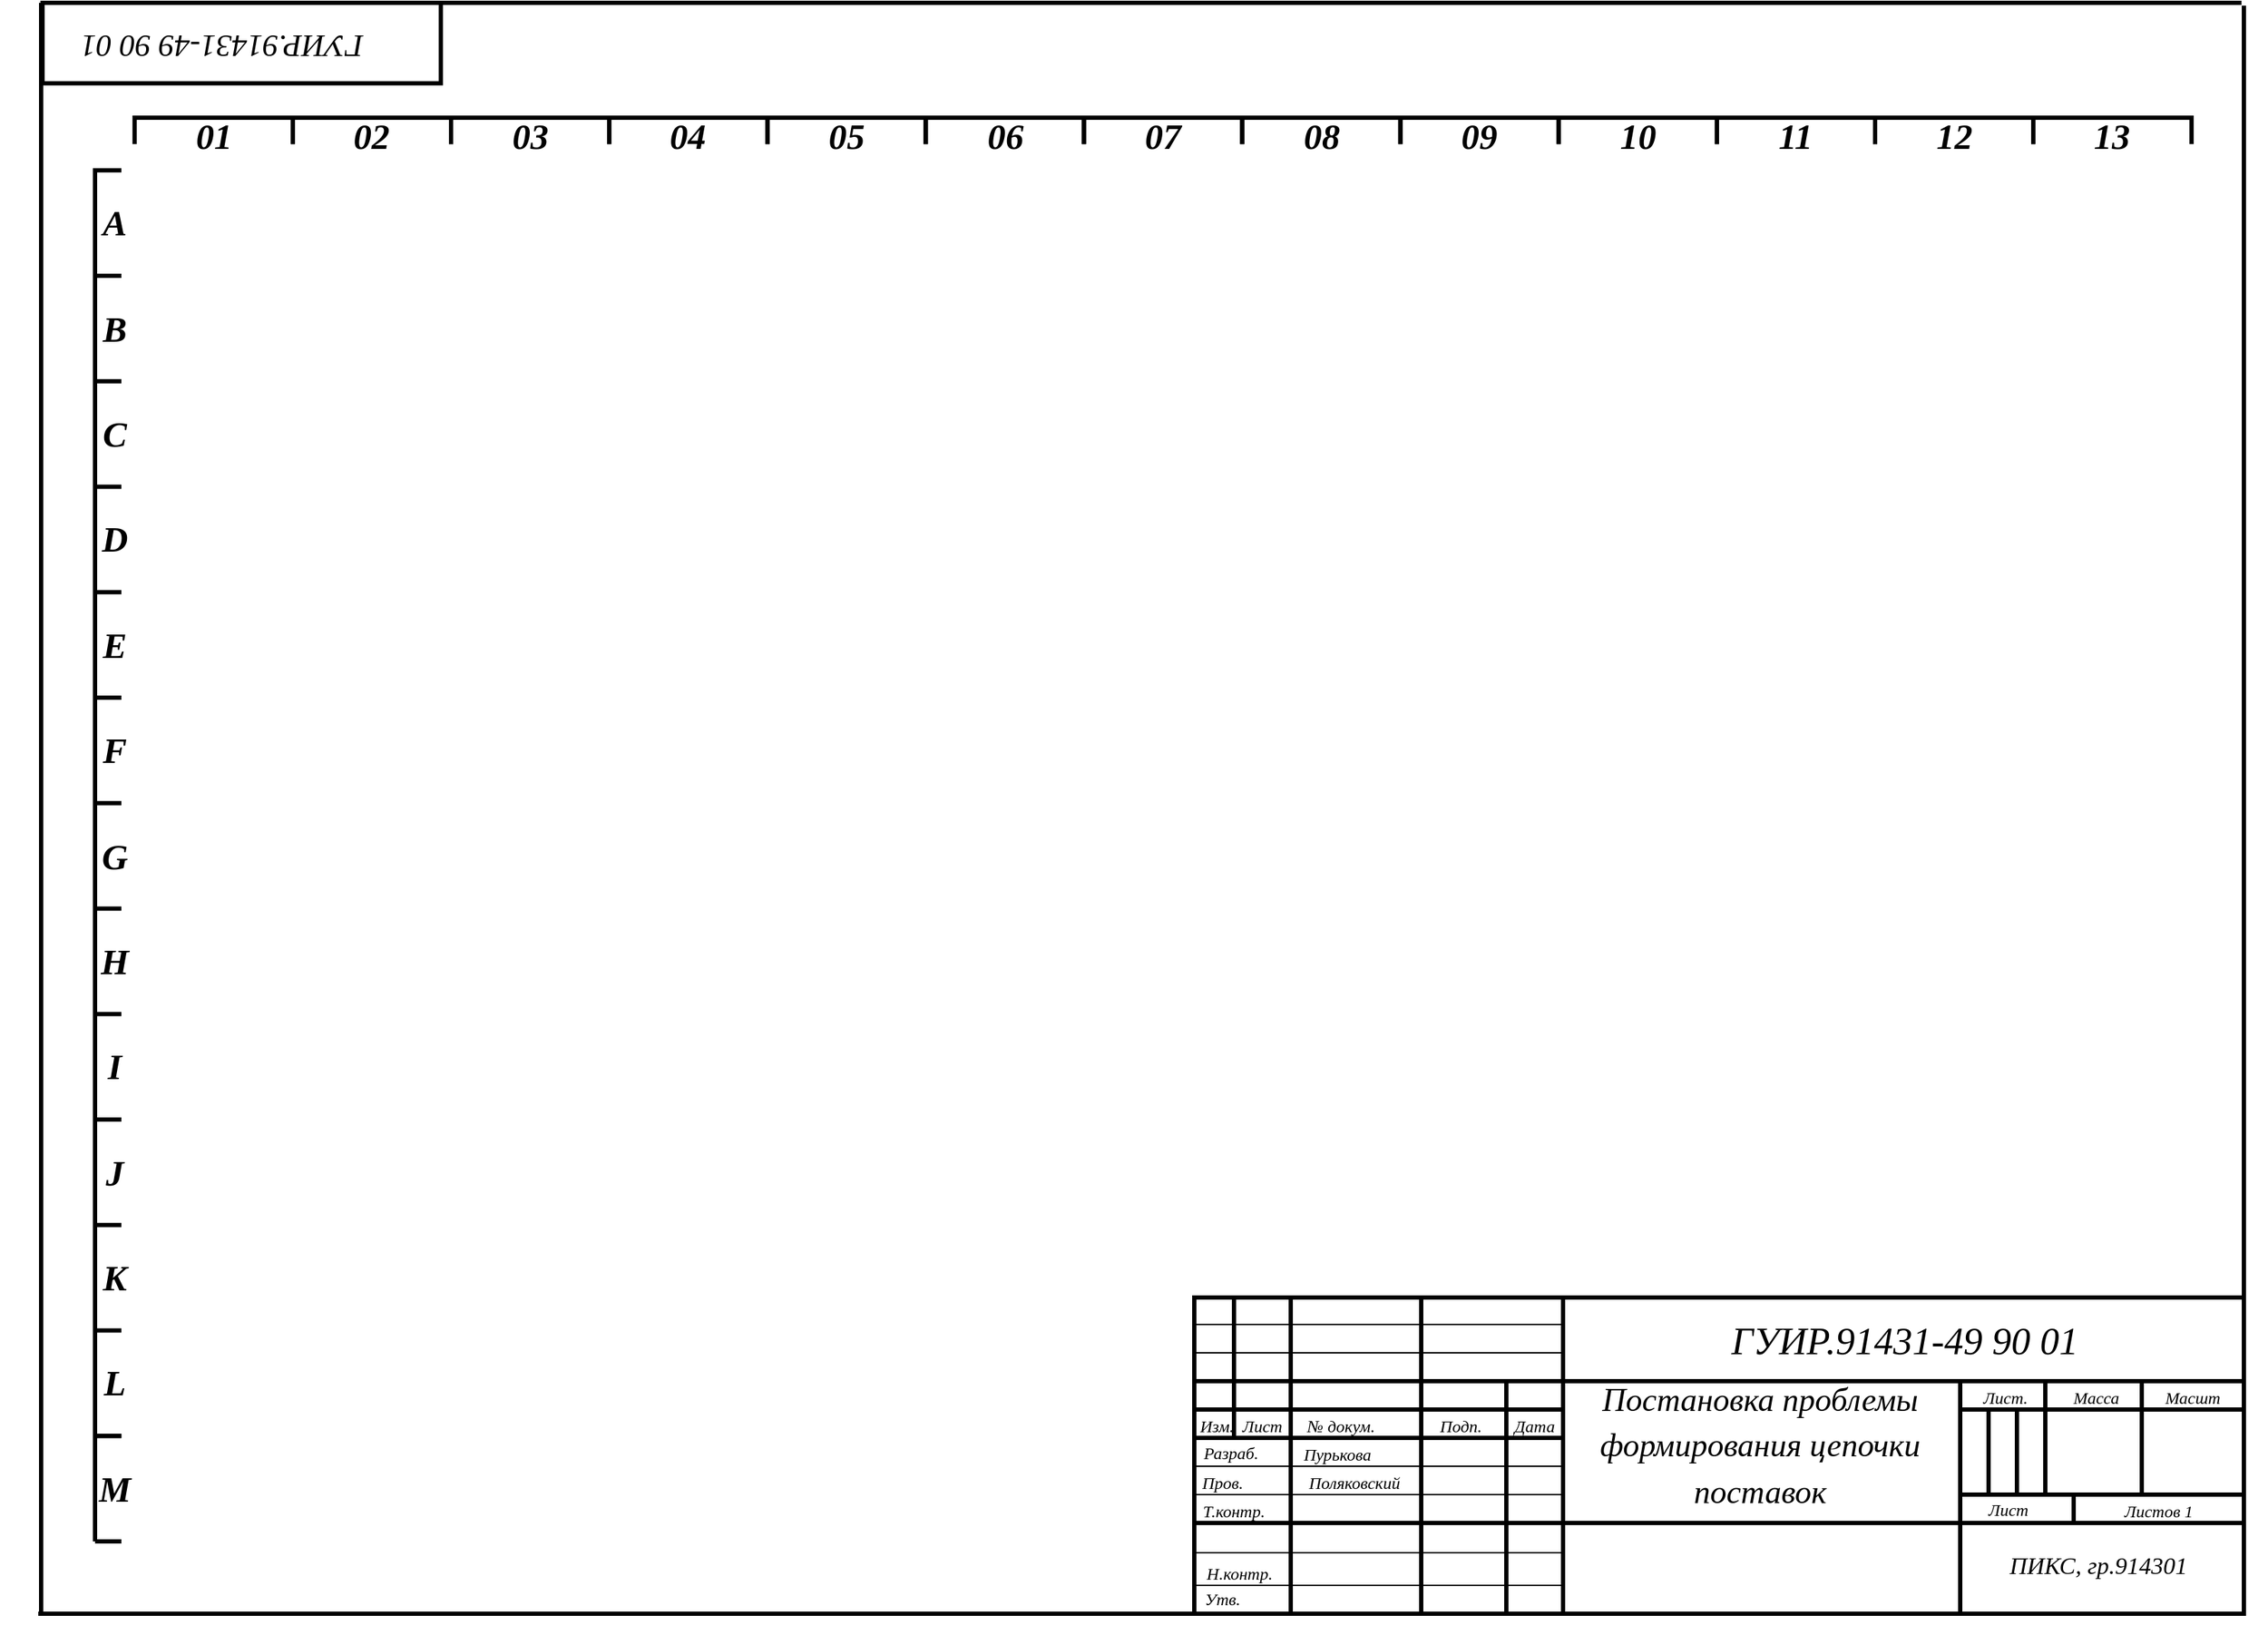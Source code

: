 <mxfile version="20.5.1" type="device"><diagram name="Страница-1" id="Страница-1"><mxGraphModel dx="2595" dy="1428" grid="1" gridSize="1" guides="1" tooltips="1" connect="1" arrows="1" fold="1" page="0" pageScale="1" pageWidth="1654" pageHeight="1169" math="0" shadow="0"><root><mxCell id="0"/><mxCell id="1" value="Блок-схема" style="" parent="0"/><mxCell id="3" value="&lt;font style=&quot;direction: ltr ; letter-spacing: 0px ; line-height: 120% ; opacity: 1 ; font-size: 25px ; font-family: &amp;#34;gost type b&amp;#34;&quot;&gt;&lt;span style=&quot;font-family: monospace ; font-size: 0px&quot;&gt;%3CmxGraphModel%3E%3Croot%3E%3CmxCell%20id%3D%220%22%2F%3E%3CmxCell%20id%3D%221%22%20parent%3D%220%22%2F%3E%3CmxCell%20id%3D%222%22%20value%3D%22%D0%93%D0%A3%D0%98%D0%A0.503.017%D0%944%22%20style%3D%22text%3Bhtml%3D1%3BstrokeColor%3Dnone%3BfillColor%3Dnone%3Balign%3Dcenter%3BverticalAlign%3Dmiddle%3BwhiteSpace%3Dwrap%3Brounded%3D0%3BfontFamily%3DVerdana%3BfontStyle%3D2%3BfontSize%3D20%3Brotation%3D-180%3B%22%20vertex%3D%221%22%20parent%3D%221%22%3E%3CmxGeometry%20x%3D%221176%22%20y%3D%22836%22%20width%3D%22346%22%20height%3D%2220%22%20as%3D%22geometry%22%2F%3E%3C%2FmxCell%3E%3C%2Froot%3E%3C%2FmxGraphModel%3E&lt;/span&gt;&lt;i&gt;&lt;br&gt;&lt;/i&gt;&lt;/font&gt;" style="verticalAlign=middle;align=center;vsdxID=54;rotation=180;fillColor=#FFFFFF;gradientColor=none;shape=stencil(nZBLDoAgDERP0z3SIyjew0SURgSD+Lu9kMZoXLhwN9O+tukAlrNpJg1SzDH4QW/URgNYgZTkjA4UkwJUgGXng+6DX1zLfmoymdXo17xh5zmRJ6Q42BWCfc2oJfdAr+Yv+AP9Cb7OJ3H/2JG1HNGz/84klThPVCc=);strokeColor=#000000;strokeWidth=3;spacingTop=-2;spacingBottom=-2;spacingLeft=-2;spacingRight=-2;labelBackgroundColor=none;rounded=0;html=1;whiteSpace=wrap;" parent="1" vertex="1"><mxGeometry x="80.001" y="16" width="280.787" height="56.767" as="geometry"/></mxCell><mxCell id="247" style="vsdxID=415;edgeStyle=none;startArrow=none;endArrow=none;startSize=5;endSize=5;strokeWidth=3;strokeColor=#000000;spacingTop=0;spacingBottom=0;spacingLeft=0;spacingRight=0;verticalAlign=middle;html=1;labelBackgroundColor=#ffffff;rounded=0;" parent="1" edge="1"><mxGeometry relative="1" as="geometry"><Array as="points"/><mxPoint x="1632" y="18" as="sourcePoint"/><mxPoint x="1632" y="1152" as="targetPoint"/></mxGeometry></mxCell><mxCell id="162" parent="1" vertex="1"><mxGeometry x="532.048" y="1072.237" as="geometry"/></mxCell><mxCell id="178" style="vsdxID=1;edgeStyle=none;startArrow=none;endArrow=none;startSize=5;endSize=5;strokeWidth=3;strokeColor=#000000;spacingTop=0;spacingBottom=0;spacingLeft=0;spacingRight=0;verticalAlign=middle;html=1;labelBackgroundColor=#ffffff;rounded=0;" parent="1" edge="1"><mxGeometry relative="1" as="geometry"><Array as="points"/><mxPoint x="79" y="19" as="sourcePoint"/><mxPoint x="79" y="1152" as="targetPoint"/></mxGeometry></mxCell><mxCell id="SG_h4w64h7bcIv2XkQQY-257" style="vsdxID=1;edgeStyle=none;startArrow=none;endArrow=none;startSize=5;endSize=5;strokeWidth=3;strokeColor=#000000;spacingTop=0;spacingBottom=0;spacingLeft=0;spacingRight=0;verticalAlign=middle;html=1;labelBackgroundColor=#ffffff;rounded=0;" parent="1" edge="1"><mxGeometry relative="1" as="geometry"><Array as="points"/><mxPoint x="79" y="19" as="sourcePoint"/><mxPoint x="79" y="1152" as="targetPoint"/></mxGeometry></mxCell><mxCell id="SG_h4w64h7bcIv2XkQQY-258" style="vsdxID=1;edgeStyle=none;startArrow=none;endArrow=none;startSize=5;endSize=5;strokeWidth=3;strokeColor=#000000;spacingTop=0;spacingBottom=0;spacingLeft=0;spacingRight=0;verticalAlign=middle;html=1;labelBackgroundColor=#ffffff;rounded=0;" parent="1" edge="1"><mxGeometry relative="1" as="geometry"><Array as="points"/><mxPoint x="79" y="16" as="sourcePoint"/><mxPoint x="79" y="1152" as="targetPoint"/></mxGeometry></mxCell><mxCell id="4" style="vsdxID=55;fillColor=none;gradientColor=none;shape=stencil(nZBJDoAgDEVP0z3SIzjcw0SURgSDON1eSBcOCxPd/d++tukHzCddjwqkmIJ3vVqpCRqwACnJauUpRAVYAuat86rzbrYN+7FOZFKDW9KGjecyIdKMFPvdVwwbsi/wC/oT/HT+AUdxftmSMRzStf9MJZY4USwP);strokeColor=#000000;strokeWidth=3;labelBackgroundColor=#ffffff;rounded=0;html=1;whiteSpace=wrap;" parent="1" vertex="1"><mxGeometry x="892" y="929" width="740" height="223" as="geometry"/></mxCell><mxCell id="220" style="vsdxID=327;edgeStyle=none;startArrow=none;endArrow=none;startSize=5;endSize=5;strokeWidth=2;strokeColor=#000000;spacingTop=0;spacingBottom=0;spacingLeft=0;spacingRight=0;verticalAlign=middle;html=1;labelBackgroundColor=#ffffff;rounded=0;" parent="1" edge="1"><mxGeometry relative="1" as="geometry"><mxPoint as="offset"/><Array as="points"/><mxPoint x="1342.246" y="916" as="sourcePoint"/><mxPoint x="1342.246" y="916" as="targetPoint"/></mxGeometry></mxCell><mxCell id="158" parent="1" vertex="1"><mxGeometry x="1342.246" y="916" as="geometry"/></mxCell><mxCell id="Q-lPUFiyH47kikpAy72y-316" value="Изм." style="text;html=1;strokeColor=none;fillColor=none;align=center;verticalAlign=middle;whiteSpace=wrap;rounded=0;fontFamily=Verdana;fontStyle=2" parent="1" vertex="1"><mxGeometry x="888" y="1010" width="40" height="20" as="geometry"/></mxCell><mxCell id="Q-lPUFiyH47kikpAy72y-317" value="Лист" style="text;html=1;strokeColor=none;fillColor=none;align=center;verticalAlign=middle;whiteSpace=wrap;rounded=0;fontFamily=Verdana;fontStyle=2" parent="1" vertex="1"><mxGeometry x="920" y="1010" width="40" height="20" as="geometry"/></mxCell><mxCell id="Q-lPUFiyH47kikpAy72y-318" value="№ докум." style="text;html=1;strokeColor=none;fillColor=none;align=center;verticalAlign=middle;whiteSpace=wrap;rounded=0;fontFamily=Verdana;fontStyle=2" parent="1" vertex="1"><mxGeometry x="960" y="1010" width="71" height="20" as="geometry"/></mxCell><mxCell id="Q-lPUFiyH47kikpAy72y-304" style="vsdxID=327;edgeStyle=none;startArrow=none;endArrow=none;startSize=5;endSize=5;strokeWidth=2;strokeColor=#000000;spacingTop=0;spacingBottom=0;spacingLeft=0;spacingRight=0;verticalAlign=middle;html=1;labelBackgroundColor=#ffffff;rounded=0;" parent="1" edge="1"><mxGeometry relative="1" as="geometry"><mxPoint as="offset"/><Array as="points"/><mxPoint x="1342.246" y="917" as="sourcePoint"/><mxPoint x="1342.246" y="917" as="targetPoint"/></mxGeometry></mxCell><mxCell id="Q-lPUFiyH47kikpAy72y-305" parent="1" vertex="1"><mxGeometry x="1342.246" y="917" as="geometry"/></mxCell><mxCell id="Q-lPUFiyH47kikpAy72y-306" value="Утв." style="text;html=1;strokeColor=none;fillColor=none;align=center;verticalAlign=middle;whiteSpace=wrap;rounded=0;fontStyle=2;fontFamily=Verdana;" parent="1" vertex="1"><mxGeometry x="892" y="1118" width="40" height="48" as="geometry"/></mxCell><mxCell id="Q-lPUFiyH47kikpAy72y-307" value="Н.контр." style="text;html=1;strokeColor=none;fillColor=none;align=center;verticalAlign=middle;whiteSpace=wrap;rounded=0;fontFamily=Verdana;fontStyle=2" parent="1" vertex="1"><mxGeometry x="904" y="1114" width="40" height="20" as="geometry"/></mxCell><mxCell id="Q-lPUFiyH47kikpAy72y-308" value="Пров." style="text;html=1;strokeColor=none;fillColor=none;align=center;verticalAlign=middle;whiteSpace=wrap;rounded=0;fontFamily=Verdana;fontStyle=2" parent="1" vertex="1"><mxGeometry x="892" y="1050" width="40" height="20" as="geometry"/></mxCell><mxCell id="Q-lPUFiyH47kikpAy72y-309" value="Разраб." style="text;html=1;strokeColor=none;fillColor=none;align=center;verticalAlign=middle;whiteSpace=wrap;rounded=0;fontFamily=Verdana;fontStyle=2" parent="1" vertex="1"><mxGeometry x="898" y="1029" width="40" height="20" as="geometry"/></mxCell><mxCell id="Q-lPUFiyH47kikpAy72y-310" value="Т.контр." style="text;html=1;strokeColor=none;fillColor=none;align=center;verticalAlign=middle;whiteSpace=wrap;rounded=0;fontFamily=Verdana;fontStyle=2" parent="1" vertex="1"><mxGeometry x="900" y="1070" width="40" height="20" as="geometry"/></mxCell><mxCell id="Q-lPUFiyH47kikpAy72y-311" value="Подп." style="text;html=1;strokeColor=none;fillColor=none;align=center;verticalAlign=middle;whiteSpace=wrap;rounded=0;fontFamily=Verdana;fontStyle=2" parent="1" vertex="1"><mxGeometry x="1060" y="1010" width="40" height="20" as="geometry"/></mxCell><mxCell id="Q-lPUFiyH47kikpAy72y-312" value="Дата" style="text;html=1;strokeColor=none;fillColor=none;align=center;verticalAlign=middle;whiteSpace=wrap;rounded=0;fontFamily=Verdana;fontStyle=2" parent="1" vertex="1"><mxGeometry x="1112" y="1010" width="40" height="20" as="geometry"/></mxCell><mxCell id="Q-lPUFiyH47kikpAy72y-313" value="Лист." style="text;html=1;strokeColor=none;fillColor=none;align=center;verticalAlign=middle;whiteSpace=wrap;rounded=0;fontFamily=Verdana;fontStyle=2" parent="1" vertex="1"><mxGeometry x="1444" y="990" width="40" height="20" as="geometry"/></mxCell><mxCell id="Q-lPUFiyH47kikpAy72y-314" value="Масса" style="text;html=1;strokeColor=none;fillColor=none;align=center;verticalAlign=middle;whiteSpace=wrap;rounded=0;fontFamily=Verdana;fontStyle=2" parent="1" vertex="1"><mxGeometry x="1508" y="990" width="40" height="20" as="geometry"/></mxCell><mxCell id="Q-lPUFiyH47kikpAy72y-315" value="Масшт" style="text;html=1;strokeColor=none;fillColor=none;align=center;verticalAlign=middle;whiteSpace=wrap;rounded=0;fontFamily=Verdana;fontStyle=2" parent="1" vertex="1"><mxGeometry x="1576" y="990" width="40" height="20" as="geometry"/></mxCell><mxCell id="1cTyBlSfQX7XKsC4c9tB-522" value="" style="group" vertex="1" connectable="0" parent="1"><mxGeometry x="117" y="97" width="1478.11" height="1004" as="geometry"/></mxCell><mxCell id="1cTyBlSfQX7XKsC4c9tB-468" style="vsdxID=136;fillColor=#FFFFFF;gradientColor=none;shape=stencil(UzV2Ls5ILEhVNTIoLinKz04tz0wpyVA1dlE1MsrMy0gtyiwBslSNXVWNndPyi1LTi/JL81Ig/IJEkEoQKze/DGRCBUSfoYEBSI+RQSUq3w2iOCczD49iPErJVIhmPZCBcDjEz8hy6J4ECkECyNgVAA==);strokeWidth=3;points=[];labelBackgroundColor=#ffffff;rounded=0;html=1;whiteSpace=wrap;" vertex="1" parent="1cTyBlSfQX7XKsC4c9tB-522"><mxGeometry x="27.889" width="111.555" height="18.593" as="geometry"/></mxCell><mxCell id="1cTyBlSfQX7XKsC4c9tB-469" style="vsdxID=137;fillColor=#FFFFFF;gradientColor=none;shape=stencil(UzV2Ls5ILEhVNTIoLinKz04tz0wpyVA1dlE1MsrMy0gtyiwBslSNXVWNndPyi1LTi/JL81Ig/IJEkEoQKze/DGRCBUSfoYEBSI+RQSUq3w2iOCczD49iPErJVIhmPZCBcDjEz8hy6J4ECkECyNgVAA==);strokeWidth=3;points=[];labelBackgroundColor=#ffffff;rounded=0;html=1;whiteSpace=wrap;" vertex="1" parent="1cTyBlSfQX7XKsC4c9tB-522"><mxGeometry x="139.444" width="111.555" height="18.593" as="geometry"/></mxCell><mxCell id="1cTyBlSfQX7XKsC4c9tB-470" style="vsdxID=138;fillColor=#FFFFFF;gradientColor=none;shape=stencil(UzV2Ls5ILEhVNTIoLinKz04tz0wpyVA1dlE1MsrMy0gtyiwBslSNXVWNndPyi1LTi/JL81Ig/IJEkEoQKze/DGRCBUSfoYEBSI+RQSUq3w2iOCczD49iPErJVIhmPZCBcDjEz8hy6J4ECkECyNgVAA==);strokeWidth=3;points=[];labelBackgroundColor=#ffffff;rounded=0;html=1;whiteSpace=wrap;" vertex="1" parent="1cTyBlSfQX7XKsC4c9tB-522"><mxGeometry x="251.0" width="111.555" height="18.593" as="geometry"/></mxCell><mxCell id="1cTyBlSfQX7XKsC4c9tB-471" style="vsdxID=139;fillColor=#FFFFFF;gradientColor=none;shape=stencil(UzV2Ls5ILEhVNTIoLinKz04tz0wpyVA1dlE1MsrMy0gtyiwBslSNXVWNndPyi1LTi/JL81Ig/IJEkEoQKze/DGRCBUSfoYEBSI+RQSUq3w2iOCczD49iPErJVIhmPZCBcDjEz8hy6J4ECkECyNgVAA==);strokeWidth=3;points=[];labelBackgroundColor=#ffffff;rounded=0;html=1;whiteSpace=wrap;" vertex="1" parent="1cTyBlSfQX7XKsC4c9tB-522"><mxGeometry x="362.555" width="111.555" height="18.593" as="geometry"/></mxCell><mxCell id="1cTyBlSfQX7XKsC4c9tB-472" style="vsdxID=140;fillColor=#FFFFFF;gradientColor=none;shape=stencil(UzV2Ls5ILEhVNTIoLinKz04tz0wpyVA1dlE1MsrMy0gtyiwBslSNXVWNndPyi1LTi/JL81Ig/IJEkEoQKze/DGRCBUSfoYEBSI+RQSUq3w2iOCczD49iPErJVIhmPZCBcDjEz8hy6J4ECkECyNgVAA==);strokeWidth=3;points=[];labelBackgroundColor=#ffffff;rounded=0;html=1;whiteSpace=wrap;" vertex="1" parent="1cTyBlSfQX7XKsC4c9tB-522"><mxGeometry x="474.111" width="111.555" height="18.593" as="geometry"/></mxCell><mxCell id="1cTyBlSfQX7XKsC4c9tB-473" style="vsdxID=141;fillColor=#FFFFFF;gradientColor=none;shape=stencil(UzV2Ls5ILEhVNTIoLinKz04tz0wpyVA1dlE1MsrMy0gtyiwBslSNXVWNndPyi1LTi/JL81Ig/IJEkEoQKze/DGRCBUSfoYEBSI+RQSUq3w2iOCczD49iPErJVIhmPZCBcDjEz8hy6J4ECkECyNgVAA==);strokeWidth=3;points=[];labelBackgroundColor=#ffffff;rounded=0;html=1;whiteSpace=wrap;" vertex="1" parent="1cTyBlSfQX7XKsC4c9tB-522"><mxGeometry x="585.666" width="111.555" height="18.593" as="geometry"/></mxCell><mxCell id="1cTyBlSfQX7XKsC4c9tB-474" style="vsdxID=142;fillColor=#FFFFFF;gradientColor=none;shape=stencil(UzV2Ls5ILEhVNTIoLinKz04tz0wpyVA1dlE1MsrMy0gtyiwBslSNXVWNndPyi1LTi/JL81Ig/IJEkEoQKze/DGRCBUSfoYEBSI+RQSUq3w2iOCczD49iPErJVIhmPZCBcDjEz8hy6J4ECkECyNgVAA==);strokeWidth=3;points=[];labelBackgroundColor=#ffffff;rounded=0;html=1;whiteSpace=wrap;" vertex="1" parent="1cTyBlSfQX7XKsC4c9tB-522"><mxGeometry x="697.222" width="111.555" height="18.593" as="geometry"/></mxCell><mxCell id="1cTyBlSfQX7XKsC4c9tB-475" style="vsdxID=143;fillColor=#FFFFFF;gradientColor=none;shape=stencil(UzV2Ls5ILEhVNTIoLinKz04tz0wpyVA1dlE1MsrMy0gtyiwBslSNXVWNndPyi1LTi/JL81Ig/IJEkEoQKze/DGRCBUSfoYEBSI+RQSUq3w2iOCczD49iPErJVIhmPZCBcDjEz8hy6J4ECkECyNgVAA==);strokeWidth=3;points=[];labelBackgroundColor=#ffffff;rounded=0;html=1;whiteSpace=wrap;" vertex="1" parent="1cTyBlSfQX7XKsC4c9tB-522"><mxGeometry x="808.777" width="111.555" height="18.593" as="geometry"/></mxCell><mxCell id="1cTyBlSfQX7XKsC4c9tB-476" style="vsdxID=144;fillColor=#FFFFFF;gradientColor=none;shape=stencil(UzV2Ls5ILEhVNTIoLinKz04tz0wpyVA1dlE1MsrMy0gtyiwBslSNXVWNndPyi1LTi/JL81Ig/IJEkEoQKze/DGRCBUSfoYEBSI+RQSUq3w2iOCczD49iPErJVIhmPZCBcDjEz8hy6J4ECkECyNgVAA==);strokeWidth=3;points=[];labelBackgroundColor=#ffffff;rounded=0;html=1;whiteSpace=wrap;" vertex="1" parent="1cTyBlSfQX7XKsC4c9tB-522"><mxGeometry x="920.333" width="111.555" height="18.593" as="geometry"/></mxCell><mxCell id="1cTyBlSfQX7XKsC4c9tB-477" style="vsdxID=145;fillColor=#FFFFFF;gradientColor=none;shape=stencil(UzV2Ls5ILEhVNTIoLinKz04tz0wpyVA1dlE1MsrMy0gtyiwBslSNXVWNndPyi1LTi/JL81Ig/IJEkEoQKze/DGRCBUSfoYEBSI+RQSUq3w2iOCczD49iPErJVIhmPZCBcDjEz8hy6J4ECkECyNgVAA==);strokeWidth=3;points=[];labelBackgroundColor=#ffffff;rounded=0;html=1;whiteSpace=wrap;" vertex="1" parent="1cTyBlSfQX7XKsC4c9tB-522"><mxGeometry x="1031.888" width="111.555" height="18.593" as="geometry"/></mxCell><mxCell id="1cTyBlSfQX7XKsC4c9tB-478" style="vsdxID=146;fillColor=#FFFFFF;gradientColor=none;shape=stencil(UzV2Ls5ILEhVNTIoLinKz04tz0wpyVA1dlE1MsrMy0gtyiwBslSNXVWNndPyi1LTi/JL81Ig/IJEkEoQKze/DGRCBUSfoYEBSI+RQSUq3w2iOCczD49iPErJVIhmPZCBcDjEz8hy6J4ECkECyNgVAA==);strokeWidth=3;points=[];labelBackgroundColor=#ffffff;rounded=0;html=1;whiteSpace=wrap;" vertex="1" parent="1cTyBlSfQX7XKsC4c9tB-522"><mxGeometry x="1143.444" width="111.555" height="18.593" as="geometry"/></mxCell><mxCell id="1cTyBlSfQX7XKsC4c9tB-479" style="vsdxID=147;fillColor=#FFFFFF;gradientColor=none;shape=stencil(UzV2Ls5ILEhVNTIoLinKz04tz0wpyVA1dlE1MsrMy0gtyiwBslSNXVWNndPyi1LTi/JL81Ig/IJEkEoQKze/DGRCBUSfoYEBSI+RQSUq3w2iOCczD49iPErJVIhmPZCBcDjEz8hy6J4ECkECyNgVAA==);strokeWidth=3;points=[];labelBackgroundColor=#ffffff;rounded=0;html=1;whiteSpace=wrap;" vertex="1" parent="1cTyBlSfQX7XKsC4c9tB-522"><mxGeometry x="1254.999" width="111.555" height="18.593" as="geometry"/></mxCell><mxCell id="1cTyBlSfQX7XKsC4c9tB-480" style="vsdxID=148;fillColor=#FFFFFF;gradientColor=none;shape=stencil(UzV2Ls5ILEhVNTIoLinKz04tz0wpyVA1dlE1MsrMy0gtyiwBslSNXVWNndPyi1LTi/JL81Ig/IJEkEoQKze/DGRCBUSfoYEBSI+RQSUq3w2iOCczD49iPErJVIhmPZCBcDjEz8hy6J4ECkECyNgVAA==);strokeWidth=3;points=[];labelBackgroundColor=#ffffff;rounded=0;html=1;whiteSpace=wrap;" vertex="1" parent="1cTyBlSfQX7XKsC4c9tB-522"><mxGeometry x="1366.555" width="111.555" height="18.593" as="geometry"/></mxCell><mxCell id="1cTyBlSfQX7XKsC4c9tB-481" style="vsdxID=149;fillColor=#FFFFFF;gradientColor=none;shape=stencil(nY9LDoAgDERP0z3SI/i5BwkoRAUC+Lu9kGo0Lt3NtK/tFLCOWngFnMUU3Kg2I5MGbIBzY7UKJmUF2ALWvQtqCG6xkrwXhSxqdmvZsNNcxViZ4ewgT64jdDL2hf4E7wsXmsWThd549765c4l+xvYE);strokeWidth=3;points=[];labelBackgroundColor=#ffffff;rounded=0;html=1;whiteSpace=wrap;" vertex="1" parent="1cTyBlSfQX7XKsC4c9tB-522"><mxGeometry y="37.185" width="18.593" height="74.37" as="geometry"/></mxCell><mxCell id="1cTyBlSfQX7XKsC4c9tB-482" style="vsdxID=153;fillColor=#FFFFFF;gradientColor=none;shape=stencil(nY9LDoAgDERP0z3SI/i5BwkoRAUC+Lu9kGo0Lt3NtK/tFLCOWngFnMUU3Kg2I5MGbIBzY7UKJmUF2ALWvQtqCG6xkrwXhSxqdmvZsNNcxViZ4ewgT64jdDL2hf4E7wsXmsWThd549765c4l+xvYE);strokeWidth=3;points=[];labelBackgroundColor=#ffffff;rounded=0;html=1;whiteSpace=wrap;" vertex="1" parent="1cTyBlSfQX7XKsC4c9tB-522"><mxGeometry y="111.556" width="18.593" height="74.37" as="geometry"/></mxCell><mxCell id="1cTyBlSfQX7XKsC4c9tB-483" style="vsdxID=156;fillColor=#FFFFFF;gradientColor=none;shape=stencil(nY9LDoAgDERP0z3SI/i5BwkoRAUC+Lu9kGo0Lt3NtK/tFLCOWngFnMUU3Kg2I5MGbIBzY7UKJmUF2ALWvQtqCG6xkrwXhSxqdmvZsNNcxViZ4ewgT64jdDL2hf4E7wsXmsWThd549765c4l+xvYE);strokeWidth=3;points=[];labelBackgroundColor=#ffffff;rounded=0;html=1;whiteSpace=wrap;" vertex="1" parent="1cTyBlSfQX7XKsC4c9tB-522"><mxGeometry y="185.926" width="18.593" height="74.37" as="geometry"/></mxCell><mxCell id="1cTyBlSfQX7XKsC4c9tB-484" style="vsdxID=159;fillColor=#FFFFFF;gradientColor=none;shape=stencil(nY9LDoAgDERP0z3SI/i5BwkoRAUC+Lu9kGo0Lt3NtK/tFLCOWngFnMUU3Kg2I5MGbIBzY7UKJmUF2ALWvQtqCG6xkrwXhSxqdmvZsNNcxViZ4ewgT64jdDL2hf4E7wsXmsWThd549765c4l+xvYE);strokeWidth=3;points=[];labelBackgroundColor=#ffffff;rounded=0;html=1;whiteSpace=wrap;" vertex="1" parent="1cTyBlSfQX7XKsC4c9tB-522"><mxGeometry y="260.296" width="18.593" height="74.37" as="geometry"/></mxCell><mxCell id="1cTyBlSfQX7XKsC4c9tB-485" style="vsdxID=162;fillColor=#FFFFFF;gradientColor=none;shape=stencil(nY9LDoAgDERP0z3SI/i5BwkoRAUC+Lu9kGo0Lt3NtK/tFLCOWngFnMUU3Kg2I5MGbIBzY7UKJmUF2ALWvQtqCG6xkrwXhSxqdmvZsNNcxViZ4ewgT64jdDL2hf4E7wsXmsWThd549765c4l+xvYE);strokeWidth=3;points=[];labelBackgroundColor=#ffffff;rounded=0;html=1;whiteSpace=wrap;" vertex="1" parent="1cTyBlSfQX7XKsC4c9tB-522"><mxGeometry y="334.667" width="18.593" height="74.37" as="geometry"/></mxCell><mxCell id="1cTyBlSfQX7XKsC4c9tB-486" style="vsdxID=165;fillColor=#FFFFFF;gradientColor=none;shape=stencil(nY9LDoAgDERP0z3SI/i5BwkoRAUC+Lu9kGo0Lt3NtK/tFLCOWngFnMUU3Kg2I5MGbIBzY7UKJmUF2ALWvQtqCG6xkrwXhSxqdmvZsNNcxViZ4ewgT64jdDL2hf4E7wsXmsWThd549765c4l+xvYE);strokeWidth=3;points=[];labelBackgroundColor=#ffffff;rounded=0;html=1;whiteSpace=wrap;" vertex="1" parent="1cTyBlSfQX7XKsC4c9tB-522"><mxGeometry y="409.037" width="18.593" height="74.37" as="geometry"/></mxCell><mxCell id="1cTyBlSfQX7XKsC4c9tB-487" style="vsdxID=168;fillColor=#FFFFFF;gradientColor=none;shape=stencil(nY9LDoAgDERP0z3SI/i5BwkoRAUC+Lu9kGo0Lt3NtK/tFLCOWngFnMUU3Kg2I5MGbIBzY7UKJmUF2ALWvQtqCG6xkrwXhSxqdmvZsNNcxViZ4ewgT64jdDL2hf4E7wsXmsWThd549765c4l+xvYE);strokeWidth=3;points=[];labelBackgroundColor=#ffffff;rounded=0;html=1;whiteSpace=wrap;" vertex="1" parent="1cTyBlSfQX7XKsC4c9tB-522"><mxGeometry y="483.407" width="18.593" height="74.37" as="geometry"/></mxCell><mxCell id="1cTyBlSfQX7XKsC4c9tB-488" style="vsdxID=171;fillColor=#FFFFFF;gradientColor=none;shape=stencil(nY9LDoAgDERP0z3SI/i5BwkoRAUC+Lu9kGo0Lt3NtK/tFLCOWngFnMUU3Kg2I5MGbIBzY7UKJmUF2ALWvQtqCG6xkrwXhSxqdmvZsNNcxViZ4ewgT64jdDL2hf4E7wsXmsWThd549765c4l+xvYE);strokeWidth=3;points=[];labelBackgroundColor=#ffffff;rounded=0;html=1;whiteSpace=wrap;" vertex="1" parent="1cTyBlSfQX7XKsC4c9tB-522"><mxGeometry y="557.778" width="18.593" height="74.37" as="geometry"/></mxCell><mxCell id="1cTyBlSfQX7XKsC4c9tB-489" style="vsdxID=174;fillColor=#FFFFFF;gradientColor=none;shape=stencil(nY9LDoAgDERP0z3SI/i5BwkoRAUC+Lu9kGo0Lt3NtK/tFLCOWngFnMUU3Kg2I5MGbIBzY7UKJmUF2ALWvQtqCG6xkrwXhSxqdmvZsNNcxViZ4ewgT64jdDL2hf4E7wsXmsWThd549765c4l+xvYE);strokeWidth=3;points=[];labelBackgroundColor=#ffffff;rounded=0;html=1;whiteSpace=wrap;" vertex="1" parent="1cTyBlSfQX7XKsC4c9tB-522"><mxGeometry y="632.148" width="18.593" height="74.37" as="geometry"/></mxCell><mxCell id="1cTyBlSfQX7XKsC4c9tB-490" style="vsdxID=177;fillColor=#FFFFFF;gradientColor=none;shape=stencil(nY9LDoAgDERP0z3SI/i5BwkoRAUC+Lu9kGo0Lt3NtK/tFLCOWngFnMUU3Kg2I5MGbIBzY7UKJmUF2ALWvQtqCG6xkrwXhSxqdmvZsNNcxViZ4ewgT64jdDL2hf4E7wsXmsWThd549765c4l+xvYE);strokeWidth=3;points=[];labelBackgroundColor=#ffffff;rounded=0;html=1;whiteSpace=wrap;" vertex="1" parent="1cTyBlSfQX7XKsC4c9tB-522"><mxGeometry y="706.519" width="18.593" height="74.37" as="geometry"/></mxCell><mxCell id="1cTyBlSfQX7XKsC4c9tB-491" style="vsdxID=180;fillColor=#FFFFFF;gradientColor=none;shape=stencil(nY9LDoAgDERP0z3SI/i5BwkoRAUC+Lu9kGo0Lt3NtK/tFLCOWngFnMUU3Kg2I5MGbIBzY7UKJmUF2ALWvQtqCG6xkrwXhSxqdmvZsNNcxViZ4ewgT64jdDL2hf4E7wsXmsWThd549765c4l+xvYE);strokeWidth=3;points=[];labelBackgroundColor=#ffffff;rounded=0;html=1;whiteSpace=wrap;" vertex="1" parent="1cTyBlSfQX7XKsC4c9tB-522"><mxGeometry y="780.889" width="18.593" height="74.37" as="geometry"/></mxCell><mxCell id="1cTyBlSfQX7XKsC4c9tB-492" style="vsdxID=183;fillColor=#FFFFFF;gradientColor=none;shape=stencil(nY9LDoAgDERP0z3SI/i5BwkoRAUC+Lu9kGo0Lt3NtK/tFLCOWngFnMUU3Kg2I5MGbIBzY7UKJmUF2ALWvQtqCG6xkrwXhSxqdmvZsNNcxViZ4ewgT64jdDL2hf4E7wsXmsWThd549765c4l+xvYE);strokeWidth=3;points=[];labelBackgroundColor=#ffffff;rounded=0;html=1;whiteSpace=wrap;" vertex="1" parent="1cTyBlSfQX7XKsC4c9tB-522"><mxGeometry y="855.259" width="18.593" height="74.37" as="geometry"/></mxCell><mxCell id="1cTyBlSfQX7XKsC4c9tB-493" style="vsdxID=185;edgeStyle=none;startArrow=none;endArrow=none;startSize=5;endSize=5;strokeWidth=3;spacingTop=0;spacingBottom=0;spacingLeft=0;spacingRight=0;verticalAlign=middle;html=1;labelBackgroundColor=#ffffff;rounded=0;" edge="1" parent="1cTyBlSfQX7XKsC4c9tB-522"><mxGeometry relative="1" as="geometry"><mxPoint as="offset"/><Array as="points"/><mxPoint y="929.63" as="sourcePoint"/><mxPoint x="18.593" y="929.63" as="targetPoint"/></mxGeometry></mxCell><mxCell id="1cTyBlSfQX7XKsC4c9tB-494" style="vsdxID=186;fillColor=#FFFFFF;gradientColor=none;shape=stencil(nY9LDoAgDERP0z3SI/i5BwkoRAUC+Lu9kGo0Lt3NtK/tFLCOWngFnMUU3Kg2I5MGbIBzY7UKJmUF2ALWvQtqCG6xkrwXhSxqdmvZsNNcxViZ4ewgT64jdDL2hf4E7wsXmsWThd549765c4l+xvYE);strokeWidth=3;points=[];labelBackgroundColor=#ffffff;rounded=0;html=1;whiteSpace=wrap;" vertex="1" parent="1cTyBlSfQX7XKsC4c9tB-522"><mxGeometry y="929.63" width="18.593" height="74.37" as="geometry"/></mxCell><mxCell id="1cTyBlSfQX7XKsC4c9tB-495" style="vsdxID=187;edgeStyle=none;startArrow=none;endArrow=none;startSize=5;endSize=5;strokeWidth=3;spacingTop=0;spacingBottom=0;spacingLeft=0;spacingRight=0;verticalAlign=middle;html=1;labelBackgroundColor=#ffffff;rounded=0;" edge="1" parent="1cTyBlSfQX7XKsC4c9tB-522"><mxGeometry relative="1" as="geometry"><mxPoint as="offset"/><Array as="points"/><mxPoint y="1004" as="sourcePoint"/><mxPoint x="18.593" y="1004" as="targetPoint"/></mxGeometry></mxCell><mxCell id="1cTyBlSfQX7XKsC4c9tB-496" value="&lt;div style=&quot;font-size: 1px&quot;&gt;&lt;font style=&quot;font-size:25.4px;font-family:GOST type B;color:#000000;direction:ltr;letter-spacing:0px;line-height:120%;opacity:1&quot;&gt;&lt;i&gt;&lt;b&gt;01&lt;br/&gt;&lt;/b&gt;&lt;/i&gt;&lt;/font&gt;&lt;/div&gt;" style="verticalAlign=middle;align=center;vsdxID=188;fillColor=none;gradientColor=none;shape=stencil(nZBLDoAgDERP0z3SIyjew0SURgSD+Lu9kMZoXLhwN9O+tukAlrNpJg1SzDH4QW/URgNYgZTkjA4UkwJUgGXng+6DX1zLfmoymdXo17xh5zmRJ6Q42BWCfc2oJfdAr+Yv+AP9Cb7OJ3H/2JG1HNGz/84klThPVCc=);strokeColor=none;points=[];labelBackgroundColor=none;rounded=0;html=1;whiteSpace=wrap;" vertex="1" parent="1cTyBlSfQX7XKsC4c9tB-522"><mxGeometry x="55.778" width="55.778" height="26.03" as="geometry"/></mxCell><mxCell id="1cTyBlSfQX7XKsC4c9tB-497" value="&lt;div style=&quot;font-size: 1px&quot;&gt;&lt;font style=&quot;font-size:25.4px;font-family:GOST type B;color:#000000;direction:ltr;letter-spacing:0px;line-height:120%;opacity:1&quot;&gt;&lt;i&gt;&lt;b&gt;02&lt;br/&gt;&lt;/b&gt;&lt;/i&gt;&lt;/font&gt;&lt;/div&gt;" style="verticalAlign=middle;align=center;vsdxID=189;fillColor=none;gradientColor=none;shape=stencil(nZBLDoAgDERP0z3SIyjew0SURgSD+Lu9kMZoXLhwN9O+tukAlrNpJg1SzDH4QW/URgNYgZTkjA4UkwJUgGXng+6DX1zLfmoymdXo17xh5zmRJ6Q42BWCfc2oJfdAr+Yv+AP9Cb7OJ3H/2JG1HNGz/84klThPVCc=);strokeColor=none;points=[];labelBackgroundColor=none;rounded=0;html=1;whiteSpace=wrap;" vertex="1" parent="1cTyBlSfQX7XKsC4c9tB-522"><mxGeometry x="167.333" width="55.778" height="26.03" as="geometry"/></mxCell><mxCell id="1cTyBlSfQX7XKsC4c9tB-498" value="&lt;div style=&quot;font-size: 1px&quot;&gt;&lt;font style=&quot;font-size:25.4px;font-family:GOST type B;color:#000000;direction:ltr;letter-spacing:0px;line-height:120%;opacity:1&quot;&gt;&lt;i&gt;&lt;b&gt;03&lt;br/&gt;&lt;/b&gt;&lt;/i&gt;&lt;/font&gt;&lt;/div&gt;" style="verticalAlign=middle;align=center;vsdxID=190;fillColor=none;gradientColor=none;shape=stencil(nZBLDoAgDERP0z3SIyjew0SURgSD+Lu9kMZoXLhwN9O+tukAlrNpJg1SzDH4QW/URgNYgZTkjA4UkwJUgGXng+6DX1zLfmoymdXo17xh5zmRJ6Q42BWCfc2oJfdAr+Yv+AP9Cb7OJ3H/2JG1HNGz/84klThPVCc=);strokeColor=none;points=[];labelBackgroundColor=none;rounded=0;html=1;whiteSpace=wrap;" vertex="1" parent="1cTyBlSfQX7XKsC4c9tB-522"><mxGeometry x="278.889" width="55.778" height="26.03" as="geometry"/></mxCell><mxCell id="1cTyBlSfQX7XKsC4c9tB-499" value="&lt;div style=&quot;font-size: 1px&quot;&gt;&lt;font style=&quot;font-size:25.4px;font-family:GOST type B;color:#000000;direction:ltr;letter-spacing:0px;line-height:120%;opacity:1&quot;&gt;&lt;i&gt;&lt;b&gt;04&lt;br/&gt;&lt;/b&gt;&lt;/i&gt;&lt;/font&gt;&lt;/div&gt;" style="verticalAlign=middle;align=center;vsdxID=191;fillColor=none;gradientColor=none;shape=stencil(nZBLDoAgDERP0z3SIyjew0SURgSD+Lu9kMZoXLhwN9O+tukAlrNpJg1SzDH4QW/URgNYgZTkjA4UkwJUgGXng+6DX1zLfmoymdXo17xh5zmRJ6Q42BWCfc2oJfdAr+Yv+AP9Cb7OJ3H/2JG1HNGz/84klThPVCc=);strokeColor=none;points=[];labelBackgroundColor=none;rounded=0;html=1;whiteSpace=wrap;" vertex="1" parent="1cTyBlSfQX7XKsC4c9tB-522"><mxGeometry x="390.444" width="55.778" height="26.03" as="geometry"/></mxCell><mxCell id="1cTyBlSfQX7XKsC4c9tB-500" value="&lt;div style=&quot;font-size: 1px&quot;&gt;&lt;font style=&quot;font-size:25.4px;font-family:GOST type B;color:#000000;direction:ltr;letter-spacing:0px;line-height:120%;opacity:1&quot;&gt;&lt;i&gt;&lt;b&gt;05&lt;br/&gt;&lt;/b&gt;&lt;/i&gt;&lt;/font&gt;&lt;/div&gt;" style="verticalAlign=middle;align=center;vsdxID=192;fillColor=none;gradientColor=none;shape=stencil(nZBLDoAgDERP0z3SIyjew0SURgSD+Lu9kMZoXLhwN9O+tukAlrNpJg1SzDH4QW/URgNYgZTkjA4UkwJUgGXng+6DX1zLfmoymdXo17xh5zmRJ6Q42BWCfc2oJfdAr+Yv+AP9Cb7OJ3H/2JG1HNGz/84klThPVCc=);strokeColor=none;points=[];labelBackgroundColor=none;rounded=0;html=1;whiteSpace=wrap;" vertex="1" parent="1cTyBlSfQX7XKsC4c9tB-522"><mxGeometry x="502.0" width="55.778" height="26.03" as="geometry"/></mxCell><mxCell id="1cTyBlSfQX7XKsC4c9tB-501" value="&lt;div style=&quot;font-size: 1px&quot;&gt;&lt;font style=&quot;font-size:25.4px;font-family:GOST type B;color:#000000;direction:ltr;letter-spacing:0px;line-height:120%;opacity:1&quot;&gt;&lt;i&gt;&lt;b&gt;06&lt;br/&gt;&lt;/b&gt;&lt;/i&gt;&lt;/font&gt;&lt;/div&gt;" style="verticalAlign=middle;align=center;vsdxID=193;fillColor=none;gradientColor=none;shape=stencil(nZBLDoAgDERP0z3SIyjew0SURgSD+Lu9kMZoXLhwN9O+tukAlrNpJg1SzDH4QW/URgNYgZTkjA4UkwJUgGXng+6DX1zLfmoymdXo17xh5zmRJ6Q42BWCfc2oJfdAr+Yv+AP9Cb7OJ3H/2JG1HNGz/84klThPVCc=);strokeColor=none;points=[];labelBackgroundColor=none;rounded=0;html=1;whiteSpace=wrap;" vertex="1" parent="1cTyBlSfQX7XKsC4c9tB-522"><mxGeometry x="613.555" width="55.778" height="26.03" as="geometry"/></mxCell><mxCell id="1cTyBlSfQX7XKsC4c9tB-502" value="&lt;div style=&quot;font-size: 1px&quot;&gt;&lt;font style=&quot;font-size:25.4px;font-family:GOST type B;color:#000000;direction:ltr;letter-spacing:0px;line-height:120%;opacity:1&quot;&gt;&lt;i&gt;&lt;b&gt;07&lt;br/&gt;&lt;/b&gt;&lt;/i&gt;&lt;/font&gt;&lt;/div&gt;" style="verticalAlign=middle;align=center;vsdxID=194;fillColor=none;gradientColor=none;shape=stencil(nZBLDoAgDERP0z3SIyjew0SURgSD+Lu9kMZoXLhwN9O+tukAlrNpJg1SzDH4QW/URgNYgZTkjA4UkwJUgGXng+6DX1zLfmoymdXo17xh5zmRJ6Q42BWCfc2oJfdAr+Yv+AP9Cb7OJ3H/2JG1HNGz/84klThPVCc=);strokeColor=none;points=[];labelBackgroundColor=none;rounded=0;html=1;whiteSpace=wrap;" vertex="1" parent="1cTyBlSfQX7XKsC4c9tB-522"><mxGeometry x="725.111" width="55.778" height="26.03" as="geometry"/></mxCell><mxCell id="1cTyBlSfQX7XKsC4c9tB-503" value="&lt;div style=&quot;font-size: 1px&quot;&gt;&lt;font style=&quot;font-size:25.4px;font-family:GOST type B;color:#000000;direction:ltr;letter-spacing:0px;line-height:120%;opacity:1&quot;&gt;&lt;i&gt;&lt;b&gt;08&lt;br/&gt;&lt;/b&gt;&lt;/i&gt;&lt;/font&gt;&lt;/div&gt;" style="verticalAlign=middle;align=center;vsdxID=195;fillColor=none;gradientColor=none;shape=stencil(nZBLDoAgDERP0z3SIyjew0SURgSD+Lu9kMZoXLhwN9O+tukAlrNpJg1SzDH4QW/URgNYgZTkjA4UkwJUgGXng+6DX1zLfmoymdXo17xh5zmRJ6Q42BWCfc2oJfdAr+Yv+AP9Cb7OJ3H/2JG1HNGz/84klThPVCc=);strokeColor=none;points=[];labelBackgroundColor=none;rounded=0;html=1;whiteSpace=wrap;" vertex="1" parent="1cTyBlSfQX7XKsC4c9tB-522"><mxGeometry x="836.666" width="55.778" height="26.03" as="geometry"/></mxCell><mxCell id="1cTyBlSfQX7XKsC4c9tB-504" value="&lt;div style=&quot;font-size: 1px&quot;&gt;&lt;font style=&quot;font-size:25.4px;font-family:GOST type B;color:#000000;direction:ltr;letter-spacing:0px;line-height:120%;opacity:1&quot;&gt;&lt;i&gt;&lt;b&gt;09&lt;br/&gt;&lt;/b&gt;&lt;/i&gt;&lt;/font&gt;&lt;/div&gt;" style="verticalAlign=middle;align=center;vsdxID=196;fillColor=none;gradientColor=none;shape=stencil(nZBLDoAgDERP0z3SIyjew0SURgSD+Lu9kMZoXLhwN9O+tukAlrNpJg1SzDH4QW/URgNYgZTkjA4UkwJUgGXng+6DX1zLfmoymdXo17xh5zmRJ6Q42BWCfc2oJfdAr+Yv+AP9Cb7OJ3H/2JG1HNGz/84klThPVCc=);strokeColor=none;points=[];labelBackgroundColor=none;rounded=0;html=1;whiteSpace=wrap;" vertex="1" parent="1cTyBlSfQX7XKsC4c9tB-522"><mxGeometry x="948.222" width="55.778" height="26.03" as="geometry"/></mxCell><mxCell id="1cTyBlSfQX7XKsC4c9tB-505" value="&lt;div style=&quot;font-size: 1px&quot;&gt;&lt;font style=&quot;font-size:25.4px;font-family:GOST type B;color:#000000;direction:ltr;letter-spacing:0px;line-height:120%;opacity:1&quot;&gt;&lt;i&gt;&lt;b&gt;10&lt;br/&gt;&lt;/b&gt;&lt;/i&gt;&lt;/font&gt;&lt;/div&gt;" style="verticalAlign=middle;align=center;vsdxID=197;fillColor=none;gradientColor=none;shape=stencil(nZBLDoAgDERP0z3SIyjew0SURgSD+Lu9kMZoXLhwN9O+tukAlrNpJg1SzDH4QW/URgNYgZTkjA4UkwJUgGXng+6DX1zLfmoymdXo17xh5zmRJ6Q42BWCfc2oJfdAr+Yv+AP9Cb7OJ3H/2JG1HNGz/84klThPVCc=);strokeColor=none;points=[];labelBackgroundColor=none;rounded=0;html=1;whiteSpace=wrap;" vertex="1" parent="1cTyBlSfQX7XKsC4c9tB-522"><mxGeometry x="1059.777" width="55.778" height="26.03" as="geometry"/></mxCell><mxCell id="1cTyBlSfQX7XKsC4c9tB-506" value="&lt;div style=&quot;font-size: 1px&quot;&gt;&lt;font style=&quot;font-size:25.4px;font-family:GOST type B;color:#000000;direction:ltr;letter-spacing:0px;line-height:120%;opacity:1&quot;&gt;&lt;i&gt;&lt;b&gt;11&lt;br/&gt;&lt;/b&gt;&lt;/i&gt;&lt;/font&gt;&lt;/div&gt;" style="verticalAlign=middle;align=center;vsdxID=199;fillColor=none;gradientColor=none;shape=stencil(nZBLDoAgDERP0z3SIyjew0SURgSD+Lu9kMZoXLhwN9O+tukAlrNpJg1SzDH4QW/URgNYgZTkjA4UkwJUgGXng+6DX1zLfmoymdXo17xh5zmRJ6Q42BWCfc2oJfdAr+Yv+AP9Cb7OJ3H/2JG1HNGz/84klThPVCc=);strokeColor=none;points=[];labelBackgroundColor=none;rounded=0;html=1;whiteSpace=wrap;" vertex="1" parent="1cTyBlSfQX7XKsC4c9tB-522"><mxGeometry x="1171.332" width="55.778" height="26.03" as="geometry"/></mxCell><mxCell id="1cTyBlSfQX7XKsC4c9tB-507" value="&lt;div style=&quot;font-size: 1px&quot;&gt;&lt;font style=&quot;font-size:25.4px;font-family:GOST type B;color:#000000;direction:ltr;letter-spacing:0px;line-height:120%;opacity:1&quot;&gt;&lt;i&gt;&lt;b&gt;12&lt;br/&gt;&lt;/b&gt;&lt;/i&gt;&lt;/font&gt;&lt;/div&gt;" style="verticalAlign=middle;align=center;vsdxID=200;fillColor=none;gradientColor=none;shape=stencil(nZBLDoAgDERP0z3SIyjew0SURgSD+Lu9kMZoXLhwN9O+tukAlrNpJg1SzDH4QW/URgNYgZTkjA4UkwJUgGXng+6DX1zLfmoymdXo17xh5zmRJ6Q42BWCfc2oJfdAr+Yv+AP9Cb7OJ3H/2JG1HNGz/84klThPVCc=);strokeColor=none;points=[];labelBackgroundColor=none;rounded=0;html=1;whiteSpace=wrap;" vertex="1" parent="1cTyBlSfQX7XKsC4c9tB-522"><mxGeometry x="1282.888" width="55.778" height="26.03" as="geometry"/></mxCell><mxCell id="1cTyBlSfQX7XKsC4c9tB-508" value="&lt;div style=&quot;font-size: 1px&quot;&gt;&lt;font style=&quot;font-size:25.4px;font-family:GOST type B;color:#000000;direction:ltr;letter-spacing:0px;line-height:120%;opacity:1&quot;&gt;&lt;i&gt;&lt;b&gt;13&lt;br/&gt;&lt;/b&gt;&lt;/i&gt;&lt;/font&gt;&lt;/div&gt;" style="verticalAlign=middle;align=center;vsdxID=201;fillColor=none;gradientColor=none;shape=stencil(nZBLDoAgDERP0z3SIyjew0SURgSD+Lu9kMZoXLhwN9O+tukAlrNpJg1SzDH4QW/URgNYgZTkjA4UkwJUgGXng+6DX1zLfmoymdXo17xh5zmRJ6Q42BWCfc2oJfdAr+Yv+AP9Cb7OJ3H/2JG1HNGz/84klThPVCc=);strokeColor=none;points=[];labelBackgroundColor=none;rounded=0;html=1;whiteSpace=wrap;" vertex="1" parent="1cTyBlSfQX7XKsC4c9tB-522"><mxGeometry x="1394.443" width="55.778" height="26.03" as="geometry"/></mxCell><mxCell id="1cTyBlSfQX7XKsC4c9tB-509" value="&lt;div style=&quot;font-size: 1px&quot;&gt;&lt;font style=&quot;font-size:25.4px;font-family:GOST type B;color:#000000;direction:ltr;letter-spacing:0px;line-height:120%;opacity:1&quot;&gt;&lt;i&gt;&lt;b&gt;A&lt;br/&gt;&lt;/b&gt;&lt;/i&gt;&lt;/font&gt;&lt;/div&gt;" style="verticalAlign=middle;align=center;vsdxID=202;fillColor=none;gradientColor=none;shape=stencil(nZBLDoAgDERP0z3SIyjew0SURgSD+Lu9kMZoXLhwN9O+tukAlrNpJg1SzDH4QW/URgNYgZTkjA4UkwJUgGXng+6DX1zLfmoymdXo17xh5zmRJ6Q42BWCfc2oJfdAr+Yv+AP9Cb7OJ3H/2JG1HNGz/84klThPVCc=);strokeColor=none;points=[];labelBackgroundColor=none;rounded=0;html=1;whiteSpace=wrap;" vertex="1" parent="1cTyBlSfQX7XKsC4c9tB-522"><mxGeometry y="55.778" width="27.889" height="37.185" as="geometry"/></mxCell><mxCell id="1cTyBlSfQX7XKsC4c9tB-510" value="&lt;div style=&quot;font-size: 1px&quot;&gt;&lt;font style=&quot;font-size:25.4px;font-family:GOST type B;color:#000000;direction:ltr;letter-spacing:0px;line-height:120%;opacity:1&quot;&gt;&lt;i&gt;&lt;b&gt;B&lt;br/&gt;&lt;/b&gt;&lt;/i&gt;&lt;/font&gt;&lt;/div&gt;" style="verticalAlign=middle;align=center;vsdxID=203;fillColor=none;gradientColor=none;shape=stencil(nZBLDoAgDERP0z3SIyjew0SURgSD+Lu9kMZoXLhwN9O+tukAlrNpJg1SzDH4QW/URgNYgZTkjA4UkwJUgGXng+6DX1zLfmoymdXo17xh5zmRJ6Q42BWCfc2oJfdAr+Yv+AP9Cb7OJ3H/2JG1HNGz/84klThPVCc=);strokeColor=none;points=[];labelBackgroundColor=none;rounded=0;html=1;whiteSpace=wrap;" vertex="1" parent="1cTyBlSfQX7XKsC4c9tB-522"><mxGeometry y="130.148" width="27.889" height="37.185" as="geometry"/></mxCell><mxCell id="1cTyBlSfQX7XKsC4c9tB-511" value="&lt;div style=&quot;font-size: 1px&quot;&gt;&lt;font style=&quot;font-size:25.4px;font-family:GOST type B;color:#000000;direction:ltr;letter-spacing:0px;line-height:120%;opacity:1&quot;&gt;&lt;i&gt;&lt;b&gt;C&lt;br/&gt;&lt;/b&gt;&lt;/i&gt;&lt;/font&gt;&lt;/div&gt;" style="verticalAlign=middle;align=center;vsdxID=204;fillColor=none;gradientColor=none;shape=stencil(nZBLDoAgDERP0z3SIyjew0SURgSD+Lu9kMZoXLhwN9O+tukAlrNpJg1SzDH4QW/URgNYgZTkjA4UkwJUgGXng+6DX1zLfmoymdXo17xh5zmRJ6Q42BWCfc2oJfdAr+Yv+AP9Cb7OJ3H/2JG1HNGz/84klThPVCc=);strokeColor=none;points=[];labelBackgroundColor=none;rounded=0;html=1;whiteSpace=wrap;" vertex="1" parent="1cTyBlSfQX7XKsC4c9tB-522"><mxGeometry y="204.519" width="27.889" height="37.185" as="geometry"/></mxCell><mxCell id="1cTyBlSfQX7XKsC4c9tB-512" value="&lt;div style=&quot;font-size: 1px&quot;&gt;&lt;font style=&quot;font-size:25.4px;font-family:GOST type B;color:#000000;direction:ltr;letter-spacing:0px;line-height:120%;opacity:1&quot;&gt;&lt;i&gt;&lt;b&gt;D&lt;br/&gt;&lt;/b&gt;&lt;/i&gt;&lt;/font&gt;&lt;/div&gt;" style="verticalAlign=middle;align=center;vsdxID=205;fillColor=none;gradientColor=none;shape=stencil(nZBLDoAgDERP0z3SIyjew0SURgSD+Lu9kMZoXLhwN9O+tukAlrNpJg1SzDH4QW/URgNYgZTkjA4UkwJUgGXng+6DX1zLfmoymdXo17xh5zmRJ6Q42BWCfc2oJfdAr+Yv+AP9Cb7OJ3H/2JG1HNGz/84klThPVCc=);strokeColor=none;points=[];labelBackgroundColor=none;rounded=0;html=1;whiteSpace=wrap;" vertex="1" parent="1cTyBlSfQX7XKsC4c9tB-522"><mxGeometry y="278.889" width="27.889" height="37.185" as="geometry"/></mxCell><mxCell id="1cTyBlSfQX7XKsC4c9tB-513" value="&lt;div style=&quot;font-size: 1px&quot;&gt;&lt;font style=&quot;font-size:25.4px;font-family:GOST type B;color:#000000;direction:ltr;letter-spacing:0px;line-height:120%;opacity:1&quot;&gt;&lt;i&gt;&lt;b&gt;E&lt;br/&gt;&lt;/b&gt;&lt;/i&gt;&lt;/font&gt;&lt;/div&gt;" style="verticalAlign=middle;align=center;vsdxID=206;fillColor=none;gradientColor=none;shape=stencil(nZBLDoAgDERP0z3SIyjew0SURgSD+Lu9kMZoXLhwN9O+tukAlrNpJg1SzDH4QW/URgNYgZTkjA4UkwJUgGXng+6DX1zLfmoymdXo17xh5zmRJ6Q42BWCfc2oJfdAr+Yv+AP9Cb7OJ3H/2JG1HNGz/84klThPVCc=);strokeColor=none;points=[];labelBackgroundColor=none;rounded=0;html=1;whiteSpace=wrap;" vertex="1" parent="1cTyBlSfQX7XKsC4c9tB-522"><mxGeometry y="353.259" width="27.889" height="37.185" as="geometry"/></mxCell><mxCell id="1cTyBlSfQX7XKsC4c9tB-514" value="&lt;div style=&quot;font-size: 1px&quot;&gt;&lt;font style=&quot;font-size:25.4px;font-family:GOST type B;color:#000000;direction:ltr;letter-spacing:0px;line-height:120%;opacity:1&quot;&gt;&lt;i&gt;&lt;b&gt;F&lt;br/&gt;&lt;/b&gt;&lt;/i&gt;&lt;/font&gt;&lt;/div&gt;" style="verticalAlign=middle;align=center;vsdxID=207;fillColor=none;gradientColor=none;shape=stencil(nZBLDoAgDERP0z3SIyjew0SURgSD+Lu9kMZoXLhwN9O+tukAlrNpJg1SzDH4QW/URgNYgZTkjA4UkwJUgGXng+6DX1zLfmoymdXo17xh5zmRJ6Q42BWCfc2oJfdAr+Yv+AP9Cb7OJ3H/2JG1HNGz/84klThPVCc=);strokeColor=none;points=[];labelBackgroundColor=none;rounded=0;html=1;whiteSpace=wrap;" vertex="1" parent="1cTyBlSfQX7XKsC4c9tB-522"><mxGeometry y="427.63" width="27.889" height="37.185" as="geometry"/></mxCell><mxCell id="1cTyBlSfQX7XKsC4c9tB-515" value="&lt;div style=&quot;font-size: 1px&quot;&gt;&lt;font style=&quot;font-size:25.4px;font-family:GOST type B;color:#000000;direction:ltr;letter-spacing:0px;line-height:120%;opacity:1&quot;&gt;&lt;i&gt;&lt;b&gt;G&lt;br/&gt;&lt;/b&gt;&lt;/i&gt;&lt;/font&gt;&lt;/div&gt;" style="verticalAlign=middle;align=center;vsdxID=208;fillColor=none;gradientColor=none;shape=stencil(nZBLDoAgDERP0z3SIyjew0SURgSD+Lu9kMZoXLhwN9O+tukAlrNpJg1SzDH4QW/URgNYgZTkjA4UkwJUgGXng+6DX1zLfmoymdXo17xh5zmRJ6Q42BWCfc2oJfdAr+Yv+AP9Cb7OJ3H/2JG1HNGz/84klThPVCc=);strokeColor=none;points=[];labelBackgroundColor=none;rounded=0;html=1;whiteSpace=wrap;" vertex="1" parent="1cTyBlSfQX7XKsC4c9tB-522"><mxGeometry y="502" width="27.889" height="37.185" as="geometry"/></mxCell><mxCell id="1cTyBlSfQX7XKsC4c9tB-516" value="&lt;div style=&quot;font-size: 1px&quot;&gt;&lt;font style=&quot;font-size:25.4px;font-family:GOST type B;color:#000000;direction:ltr;letter-spacing:0px;line-height:120%;opacity:1&quot;&gt;&lt;i&gt;&lt;b&gt;H&lt;br/&gt;&lt;/b&gt;&lt;/i&gt;&lt;/font&gt;&lt;/div&gt;" style="verticalAlign=middle;align=center;vsdxID=209;fillColor=none;gradientColor=none;shape=stencil(nZBLDoAgDERP0z3SIyjew0SURgSD+Lu9kMZoXLhwN9O+tukAlrNpJg1SzDH4QW/URgNYgZTkjA4UkwJUgGXng+6DX1zLfmoymdXo17xh5zmRJ6Q42BWCfc2oJfdAr+Yv+AP9Cb7OJ3H/2JG1HNGz/84klThPVCc=);strokeColor=none;points=[];labelBackgroundColor=none;rounded=0;html=1;whiteSpace=wrap;" vertex="1" parent="1cTyBlSfQX7XKsC4c9tB-522"><mxGeometry y="576.37" width="27.889" height="37.185" as="geometry"/></mxCell><mxCell id="1cTyBlSfQX7XKsC4c9tB-517" value="&lt;div style=&quot;font-size: 1px&quot;&gt;&lt;font style=&quot;font-size:25.4px;font-family:GOST type B;color:#000000;direction:ltr;letter-spacing:0px;line-height:120%;opacity:1&quot;&gt;&lt;i&gt;&lt;b&gt;I&lt;br/&gt;&lt;/b&gt;&lt;/i&gt;&lt;/font&gt;&lt;/div&gt;" style="verticalAlign=middle;align=center;vsdxID=210;fillColor=none;gradientColor=none;shape=stencil(nZBLDoAgDERP0z3SIyjew0SURgSD+Lu9kMZoXLhwN9O+tukAlrNpJg1SzDH4QW/URgNYgZTkjA4UkwJUgGXng+6DX1zLfmoymdXo17xh5zmRJ6Q42BWCfc2oJfdAr+Yv+AP9Cb7OJ3H/2JG1HNGz/84klThPVCc=);strokeColor=none;points=[];labelBackgroundColor=none;rounded=0;html=1;whiteSpace=wrap;" vertex="1" parent="1cTyBlSfQX7XKsC4c9tB-522"><mxGeometry y="650.741" width="27.889" height="37.185" as="geometry"/></mxCell><mxCell id="1cTyBlSfQX7XKsC4c9tB-518" value="&lt;div style=&quot;font-size: 1px&quot;&gt;&lt;font style=&quot;font-size:25.4px;font-family:GOST type B;color:#000000;direction:ltr;letter-spacing:0px;line-height:120%;opacity:1&quot;&gt;&lt;i&gt;&lt;b&gt;J&lt;br/&gt;&lt;/b&gt;&lt;/i&gt;&lt;/font&gt;&lt;/div&gt;" style="verticalAlign=middle;align=center;vsdxID=211;fillColor=none;gradientColor=none;shape=stencil(nZBLDoAgDERP0z3SIyjew0SURgSD+Lu9kMZoXLhwN9O+tukAlrNpJg1SzDH4QW/URgNYgZTkjA4UkwJUgGXng+6DX1zLfmoymdXo17xh5zmRJ6Q42BWCfc2oJfdAr+Yv+AP9Cb7OJ3H/2JG1HNGz/84klThPVCc=);strokeColor=none;points=[];labelBackgroundColor=none;rounded=0;html=1;whiteSpace=wrap;" vertex="1" parent="1cTyBlSfQX7XKsC4c9tB-522"><mxGeometry y="725.111" width="27.889" height="37.185" as="geometry"/></mxCell><mxCell id="1cTyBlSfQX7XKsC4c9tB-519" value="&lt;div style=&quot;font-size: 1px&quot;&gt;&lt;font style=&quot;font-size:25.4px;font-family:GOST type B;color:#000000;direction:ltr;letter-spacing:0px;line-height:120%;opacity:1&quot;&gt;&lt;i&gt;&lt;b&gt;K&lt;br/&gt;&lt;/b&gt;&lt;/i&gt;&lt;/font&gt;&lt;/div&gt;" style="verticalAlign=middle;align=center;vsdxID=212;fillColor=none;gradientColor=none;shape=stencil(nZBLDoAgDERP0z3SIyjew0SURgSD+Lu9kMZoXLhwN9O+tukAlrNpJg1SzDH4QW/URgNYgZTkjA4UkwJUgGXng+6DX1zLfmoymdXo17xh5zmRJ6Q42BWCfc2oJfdAr+Yv+AP9Cb7OJ3H/2JG1HNGz/84klThPVCc=);strokeColor=none;points=[];labelBackgroundColor=none;rounded=0;html=1;whiteSpace=wrap;" vertex="1" parent="1cTyBlSfQX7XKsC4c9tB-522"><mxGeometry y="799.481" width="27.889" height="37.185" as="geometry"/></mxCell><mxCell id="1cTyBlSfQX7XKsC4c9tB-520" value="&lt;div style=&quot;font-size: 1px&quot;&gt;&lt;font style=&quot;font-size:25.4px;font-family:GOST type B;color:#000000;direction:ltr;letter-spacing:0px;line-height:120%;opacity:1&quot;&gt;&lt;i&gt;&lt;b&gt;L&lt;br/&gt;&lt;/b&gt;&lt;/i&gt;&lt;/font&gt;&lt;/div&gt;" style="verticalAlign=middle;align=center;vsdxID=213;fillColor=none;gradientColor=none;shape=stencil(nZBLDoAgDERP0z3SIyjew0SURgSD+Lu9kMZoXLhwN9O+tukAlrNpJg1SzDH4QW/URgNYgZTkjA4UkwJUgGXng+6DX1zLfmoymdXo17xh5zmRJ6Q42BWCfc2oJfdAr+Yv+AP9Cb7OJ3H/2JG1HNGz/84klThPVCc=);strokeColor=none;points=[];labelBackgroundColor=none;rounded=0;html=1;whiteSpace=wrap;" vertex="1" parent="1cTyBlSfQX7XKsC4c9tB-522"><mxGeometry y="873.852" width="27.889" height="37.185" as="geometry"/></mxCell><mxCell id="1cTyBlSfQX7XKsC4c9tB-521" value="&lt;div style=&quot;font-size: 1px&quot;&gt;&lt;font style=&quot;font-size:25.4px;font-family:GOST type B;color:#000000;direction:ltr;letter-spacing:0px;line-height:120%;opacity:1&quot;&gt;&lt;i&gt;&lt;b&gt;M&lt;br/&gt;&lt;/b&gt;&lt;/i&gt;&lt;/font&gt;&lt;/div&gt;" style="verticalAlign=middle;align=center;vsdxID=214;fillColor=none;gradientColor=none;shape=stencil(nZBLDoAgDERP0z3SIyjew0SURgSD+Lu9kMZoXLhwN9O+tukAlrNpJg1SzDH4QW/URgNYgZTkjA4UkwJUgGXng+6DX1zLfmoymdXo17xh5zmRJ6Q42BWCfc2oJfdAr+Yv+AP9Cb7OJ3H/2JG1HNGz/84klThPVCc=);strokeColor=none;points=[];labelBackgroundColor=none;rounded=0;html=1;whiteSpace=wrap;" vertex="1" parent="1cTyBlSfQX7XKsC4c9tB-522"><mxGeometry y="948.222" width="27.889" height="37.185" as="geometry"/></mxCell><mxCell id="2" value="Соединительная линия" style="" parent="0"/><mxCell id="SG_h4w64h7bcIv2XkQQY-284" value="" style="rounded=0;whiteSpace=wrap;html=1;fillColor=none;strokeWidth=3;" parent="2" vertex="1"><mxGeometry x="1052" y="929" width="100" height="99" as="geometry"/></mxCell><mxCell id="SG_h4w64h7bcIv2XkQQY-282" value="" style="rounded=0;whiteSpace=wrap;html=1;fillColor=none;strokeWidth=3;" parent="2" vertex="1"><mxGeometry x="892" y="929" width="68" height="99" as="geometry"/></mxCell><mxCell id="SG_h4w64h7bcIv2XkQQY-254" style="vsdxID=1;edgeStyle=none;startArrow=none;endArrow=none;startSize=5;endSize=5;strokeWidth=3;strokeColor=#000000;spacingTop=0;spacingBottom=0;spacingLeft=0;spacingRight=0;verticalAlign=middle;html=1;labelBackgroundColor=#ffffff;rounded=0;" parent="2" edge="1"><mxGeometry relative="1" as="geometry"><Array as="points"/><mxPoint x="78.78" y="16.005" as="sourcePoint"/><mxPoint x="1630.3" y="16.005" as="targetPoint"/></mxGeometry></mxCell><mxCell id="SG_h4w64h7bcIv2XkQQY-256" style="vsdxID=1;edgeStyle=none;startArrow=none;endArrow=none;startSize=5;endSize=5;strokeWidth=3;strokeColor=#000000;spacingTop=0;spacingBottom=0;spacingLeft=0;spacingRight=0;verticalAlign=middle;html=1;labelBackgroundColor=#ffffff;rounded=0;" parent="2" edge="1"><mxGeometry relative="1" as="geometry"><Array as="points"/><mxPoint x="1631" y="1152" as="sourcePoint"/><mxPoint x="77" y="1152" as="targetPoint"/></mxGeometry></mxCell><mxCell id="SG_h4w64h7bcIv2XkQQY-263" value="" style="rounded=0;whiteSpace=wrap;html=1;fillColor=none;strokeWidth=3;" parent="2" vertex="1"><mxGeometry x="892" y="988" width="740" height="100" as="geometry"/></mxCell><mxCell id="SG_h4w64h7bcIv2XkQQY-264" value="" style="rounded=0;whiteSpace=wrap;html=1;fillColor=none;strokeWidth=3;" parent="2" vertex="1"><mxGeometry x="1432" y="988" width="200" height="100" as="geometry"/></mxCell><mxCell id="SG_h4w64h7bcIv2XkQQY-267" value="" style="rounded=0;whiteSpace=wrap;html=1;fillColor=none;strokeWidth=3;" parent="2" vertex="1"><mxGeometry x="1432" y="1088" width="200" height="64" as="geometry"/></mxCell><mxCell id="SG_h4w64h7bcIv2XkQQY-268" value="" style="rounded=0;whiteSpace=wrap;html=1;fillColor=none;strokeWidth=3;" parent="2" vertex="1"><mxGeometry x="1152" y="988" width="280" height="100" as="geometry"/></mxCell><mxCell id="SG_h4w64h7bcIv2XkQQY-269" value="" style="rounded=0;whiteSpace=wrap;html=1;fillColor=none;strokeWidth=3;" parent="2" vertex="1"><mxGeometry x="1152" y="1088" width="280" height="64" as="geometry"/></mxCell><mxCell id="SG_h4w64h7bcIv2XkQQY-272" value="" style="rounded=0;whiteSpace=wrap;html=1;fillColor=none;strokeWidth=3;" parent="2" vertex="1"><mxGeometry x="1432" y="988" width="60" height="80" as="geometry"/></mxCell><mxCell id="SG_h4w64h7bcIv2XkQQY-273" value="" style="rounded=0;whiteSpace=wrap;html=1;fillColor=none;strokeWidth=3;" parent="2" vertex="1"><mxGeometry x="1492" y="988" width="68" height="80" as="geometry"/></mxCell><mxCell id="SG_h4w64h7bcIv2XkQQY-274" value="" style="rounded=0;whiteSpace=wrap;html=1;fillColor=none;strokeWidth=3;" parent="2" vertex="1"><mxGeometry x="1560" y="988" width="72" height="80" as="geometry"/></mxCell><mxCell id="SG_h4w64h7bcIv2XkQQY-275" value="" style="rounded=0;whiteSpace=wrap;html=1;fillColor=none;strokeWidth=3;" parent="2" vertex="1"><mxGeometry x="1512" y="1068" width="120" height="20" as="geometry"/></mxCell><mxCell id="SG_h4w64h7bcIv2XkQQY-276" value="" style="rounded=0;whiteSpace=wrap;html=1;fillColor=none;strokeWidth=3;" parent="2" vertex="1"><mxGeometry x="1432" y="1008" width="20" height="60" as="geometry"/></mxCell><mxCell id="SG_h4w64h7bcIv2XkQQY-277" value="" style="rounded=0;whiteSpace=wrap;html=1;fillColor=none;strokeWidth=3;" parent="2" vertex="1"><mxGeometry x="1452" y="1008" width="20" height="60" as="geometry"/></mxCell><mxCell id="SG_h4w64h7bcIv2XkQQY-278" value="" style="rounded=0;whiteSpace=wrap;html=1;fillColor=none;strokeWidth=3;" parent="2" vertex="1"><mxGeometry x="1472" y="1008" width="20" height="60" as="geometry"/></mxCell><mxCell id="SG_h4w64h7bcIv2XkQQY-279" value="" style="rounded=0;whiteSpace=wrap;html=1;fillColor=none;strokeWidth=3;" parent="2" vertex="1"><mxGeometry x="1432" y="988" width="200" height="20" as="geometry"/></mxCell><mxCell id="SG_h4w64h7bcIv2XkQQY-280" value="" style="rounded=0;whiteSpace=wrap;html=1;fillColor=none;strokeWidth=3;" parent="2" vertex="1"><mxGeometry x="892" y="988" width="260" height="20" as="geometry"/></mxCell><mxCell id="SG_h4w64h7bcIv2XkQQY-281" value="" style="rounded=0;whiteSpace=wrap;html=1;fillColor=none;strokeWidth=3;" parent="2" vertex="1"><mxGeometry x="892" y="1008" width="260" height="20" as="geometry"/></mxCell><mxCell id="SG_h4w64h7bcIv2XkQQY-283" value="" style="rounded=0;whiteSpace=wrap;html=1;fillColor=none;strokeWidth=3;" parent="2" vertex="1"><mxGeometry x="960" y="929" width="92" height="99" as="geometry"/></mxCell><mxCell id="SG_h4w64h7bcIv2XkQQY-286" value="" style="rounded=0;whiteSpace=wrap;html=1;fillColor=none;strokeWidth=1;" parent="2" vertex="1"><mxGeometry x="892" y="968" width="260" height="20" as="geometry"/></mxCell><mxCell id="SG_h4w64h7bcIv2XkQQY-287" value="" style="rounded=0;whiteSpace=wrap;html=1;fillColor=none;strokeWidth=1;" parent="2" vertex="1"><mxGeometry x="892" y="948" width="260" height="20" as="geometry"/></mxCell><mxCell id="SG_h4w64h7bcIv2XkQQY-288" value="" style="rounded=0;whiteSpace=wrap;html=1;fillColor=none;strokeWidth=1;" parent="2" vertex="1"><mxGeometry x="892" y="1028" width="260" height="20" as="geometry"/></mxCell><mxCell id="SG_h4w64h7bcIv2XkQQY-289" value="" style="rounded=0;whiteSpace=wrap;html=1;fillColor=none;strokeWidth=1;" parent="2" vertex="1"><mxGeometry x="892" y="1048" width="260" height="20" as="geometry"/></mxCell><mxCell id="SG_h4w64h7bcIv2XkQQY-290" value="" style="rounded=0;whiteSpace=wrap;html=1;fillColor=none;strokeWidth=1;" parent="2" vertex="1"><mxGeometry x="892" y="1088" width="260" height="21" as="geometry"/></mxCell><mxCell id="SG_h4w64h7bcIv2XkQQY-291" value="" style="rounded=0;whiteSpace=wrap;html=1;fillColor=none;strokeWidth=1;" parent="2" vertex="1"><mxGeometry x="892" y="1109" width="260" height="23" as="geometry"/></mxCell><mxCell id="SG_h4w64h7bcIv2XkQQY-292" value="" style="rounded=0;whiteSpace=wrap;html=1;fillColor=none;strokeWidth=3;" parent="2" vertex="1"><mxGeometry x="892" y="988" width="68" height="164" as="geometry"/></mxCell><mxCell id="SG_h4w64h7bcIv2XkQQY-293" value="" style="rounded=0;whiteSpace=wrap;html=1;fillColor=none;strokeWidth=3;" parent="2" vertex="1"><mxGeometry x="960" y="988" width="92" height="164" as="geometry"/></mxCell><mxCell id="SG_h4w64h7bcIv2XkQQY-294" value="" style="rounded=0;whiteSpace=wrap;html=1;fillColor=none;strokeWidth=3;" parent="2" vertex="1"><mxGeometry x="1052" y="988" width="60" height="164" as="geometry"/></mxCell><mxCell id="SG_h4w64h7bcIv2XkQQY-295" value="" style="rounded=0;whiteSpace=wrap;html=1;fillColor=none;strokeWidth=3;" parent="2" vertex="1"><mxGeometry x="892" y="929" width="28" height="99" as="geometry"/></mxCell><mxCell id="Q-lPUFiyH47kikpAy72y-397" value="Поляковский" style="text;html=1;strokeColor=none;fillColor=none;align=center;verticalAlign=middle;whiteSpace=wrap;rounded=0;fontFamily=Verdana;fontStyle=2" parent="2" vertex="1"><mxGeometry x="985" y="1050" width="40" height="20" as="geometry"/></mxCell><mxCell id="Q-lPUFiyH47kikpAy72y-398" value="Пурькова" style="text;html=1;strokeColor=none;fillColor=none;align=center;verticalAlign=middle;whiteSpace=wrap;rounded=0;fontFamily=Verdana;fontStyle=2" parent="2" vertex="1"><mxGeometry x="973" y="1030" width="40" height="20" as="geometry"/></mxCell><mxCell id="Q-lPUFiyH47kikpAy72y-399" value="ГУИР.91431-49 90 01" style="text;html=1;strokeColor=none;fillColor=none;align=center;verticalAlign=middle;whiteSpace=wrap;rounded=0;fontFamily=Verdana;fontStyle=2;fontSize=27;" parent="2" vertex="1"><mxGeometry x="1220" y="950" width="346" height="20" as="geometry"/></mxCell><mxCell id="Q-lPUFiyH47kikpAy72y-400" value="Лист" style="text;html=1;strokeColor=none;fillColor=none;align=center;verticalAlign=middle;whiteSpace=wrap;rounded=0;fontFamily=Verdana;fontStyle=2" parent="2" vertex="1"><mxGeometry x="1432" y="1069" width="68" height="20" as="geometry"/></mxCell><mxCell id="Q-lPUFiyH47kikpAy72y-402" value="Листов 1" style="text;html=1;strokeColor=none;fillColor=none;align=center;verticalAlign=middle;whiteSpace=wrap;rounded=0;fontFamily=Verdana;fontStyle=2" parent="2" vertex="1"><mxGeometry x="1538" y="1070" width="68" height="20" as="geometry"/></mxCell><mxCell id="Q-lPUFiyH47kikpAy72y-403" value="ПИКС, гр.914301" style="text;html=1;strokeColor=none;fillColor=none;align=center;verticalAlign=middle;whiteSpace=wrap;rounded=0;fontFamily=Verdana;fontStyle=2;fontSize=17;" parent="2" vertex="1"><mxGeometry x="1411" y="1109" width="237" height="20" as="geometry"/></mxCell><mxCell id="SG_h4w64h7bcIv2XkQQY-347" value="Untitled Layer" style="" parent="0"/><mxCell id="Q-lPUFiyH47kikpAy72y-268" value="Блок-схема" style="" parent="0"/><mxCell id="Q-lPUFiyH47kikpAy72y-319" value="Соединительная линия" parent="0"/><mxCell id="Q-lPUFiyH47kikpAy72y-395" value="Untitled Layer" parent="0"/><mxCell id="Q-lPUFiyH47kikpAy72y-405" value="&lt;font style=&quot;font-size: 22px;&quot;&gt;ГУИР.91431-49 90 01&lt;/font&gt;" style="text;html=1;strokeColor=none;fillColor=none;align=center;verticalAlign=middle;whiteSpace=wrap;rounded=0;fontFamily=Verdana;fontStyle=2;fontSize=20;rotation=-180;" parent="Q-lPUFiyH47kikpAy72y-395" vertex="1"><mxGeometry x="50" y="36" width="313" height="20" as="geometry"/></mxCell><mxCell id="Q-lPUFiyH47kikpAy72y-406" value="&lt;font style=&quot;font-size: 23px&quot;&gt;Постановка проблемы формирования цепочки поставок&lt;/font&gt;" style="text;html=1;strokeColor=none;fillColor=none;align=center;verticalAlign=middle;whiteSpace=wrap;rounded=0;fontFamily=Verdana;fontStyle=2;fontSize=27;" parent="Q-lPUFiyH47kikpAy72y-395" vertex="1"><mxGeometry x="1148" y="1022" width="286" height="20" as="geometry"/></mxCell><mxCell id="Q-lPUFiyH47kikpAy72y-407" value="Untitled Layer" parent="0"/></root></mxGraphModel></diagram></mxfile>